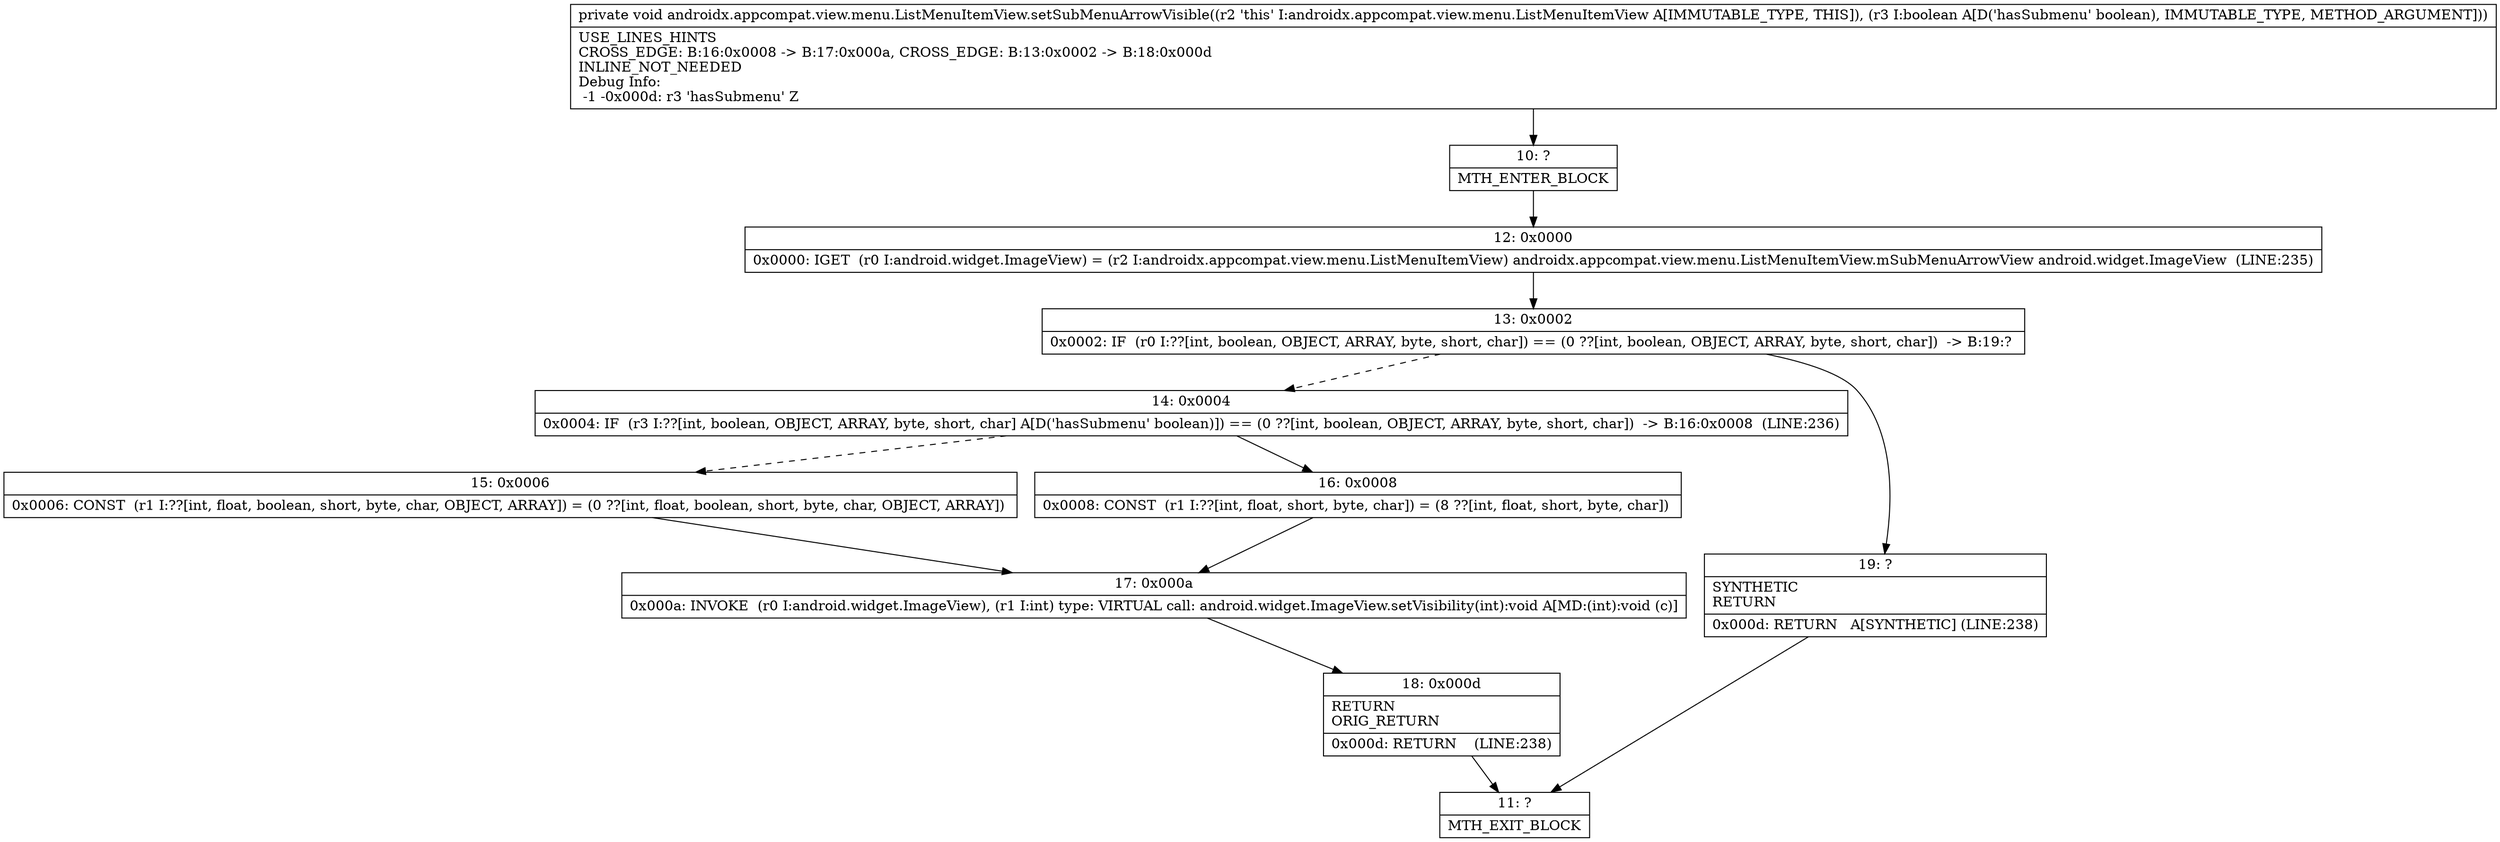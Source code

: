 digraph "CFG forandroidx.appcompat.view.menu.ListMenuItemView.setSubMenuArrowVisible(Z)V" {
Node_10 [shape=record,label="{10\:\ ?|MTH_ENTER_BLOCK\l}"];
Node_12 [shape=record,label="{12\:\ 0x0000|0x0000: IGET  (r0 I:android.widget.ImageView) = (r2 I:androidx.appcompat.view.menu.ListMenuItemView) androidx.appcompat.view.menu.ListMenuItemView.mSubMenuArrowView android.widget.ImageView  (LINE:235)\l}"];
Node_13 [shape=record,label="{13\:\ 0x0002|0x0002: IF  (r0 I:??[int, boolean, OBJECT, ARRAY, byte, short, char]) == (0 ??[int, boolean, OBJECT, ARRAY, byte, short, char])  \-\> B:19:? \l}"];
Node_14 [shape=record,label="{14\:\ 0x0004|0x0004: IF  (r3 I:??[int, boolean, OBJECT, ARRAY, byte, short, char] A[D('hasSubmenu' boolean)]) == (0 ??[int, boolean, OBJECT, ARRAY, byte, short, char])  \-\> B:16:0x0008  (LINE:236)\l}"];
Node_15 [shape=record,label="{15\:\ 0x0006|0x0006: CONST  (r1 I:??[int, float, boolean, short, byte, char, OBJECT, ARRAY]) = (0 ??[int, float, boolean, short, byte, char, OBJECT, ARRAY]) \l}"];
Node_17 [shape=record,label="{17\:\ 0x000a|0x000a: INVOKE  (r0 I:android.widget.ImageView), (r1 I:int) type: VIRTUAL call: android.widget.ImageView.setVisibility(int):void A[MD:(int):void (c)]\l}"];
Node_18 [shape=record,label="{18\:\ 0x000d|RETURN\lORIG_RETURN\l|0x000d: RETURN    (LINE:238)\l}"];
Node_11 [shape=record,label="{11\:\ ?|MTH_EXIT_BLOCK\l}"];
Node_16 [shape=record,label="{16\:\ 0x0008|0x0008: CONST  (r1 I:??[int, float, short, byte, char]) = (8 ??[int, float, short, byte, char]) \l}"];
Node_19 [shape=record,label="{19\:\ ?|SYNTHETIC\lRETURN\l|0x000d: RETURN   A[SYNTHETIC] (LINE:238)\l}"];
MethodNode[shape=record,label="{private void androidx.appcompat.view.menu.ListMenuItemView.setSubMenuArrowVisible((r2 'this' I:androidx.appcompat.view.menu.ListMenuItemView A[IMMUTABLE_TYPE, THIS]), (r3 I:boolean A[D('hasSubmenu' boolean), IMMUTABLE_TYPE, METHOD_ARGUMENT]))  | USE_LINES_HINTS\lCROSS_EDGE: B:16:0x0008 \-\> B:17:0x000a, CROSS_EDGE: B:13:0x0002 \-\> B:18:0x000d\lINLINE_NOT_NEEDED\lDebug Info:\l  \-1 \-0x000d: r3 'hasSubmenu' Z\l}"];
MethodNode -> Node_10;Node_10 -> Node_12;
Node_12 -> Node_13;
Node_13 -> Node_14[style=dashed];
Node_13 -> Node_19;
Node_14 -> Node_15[style=dashed];
Node_14 -> Node_16;
Node_15 -> Node_17;
Node_17 -> Node_18;
Node_18 -> Node_11;
Node_16 -> Node_17;
Node_19 -> Node_11;
}

